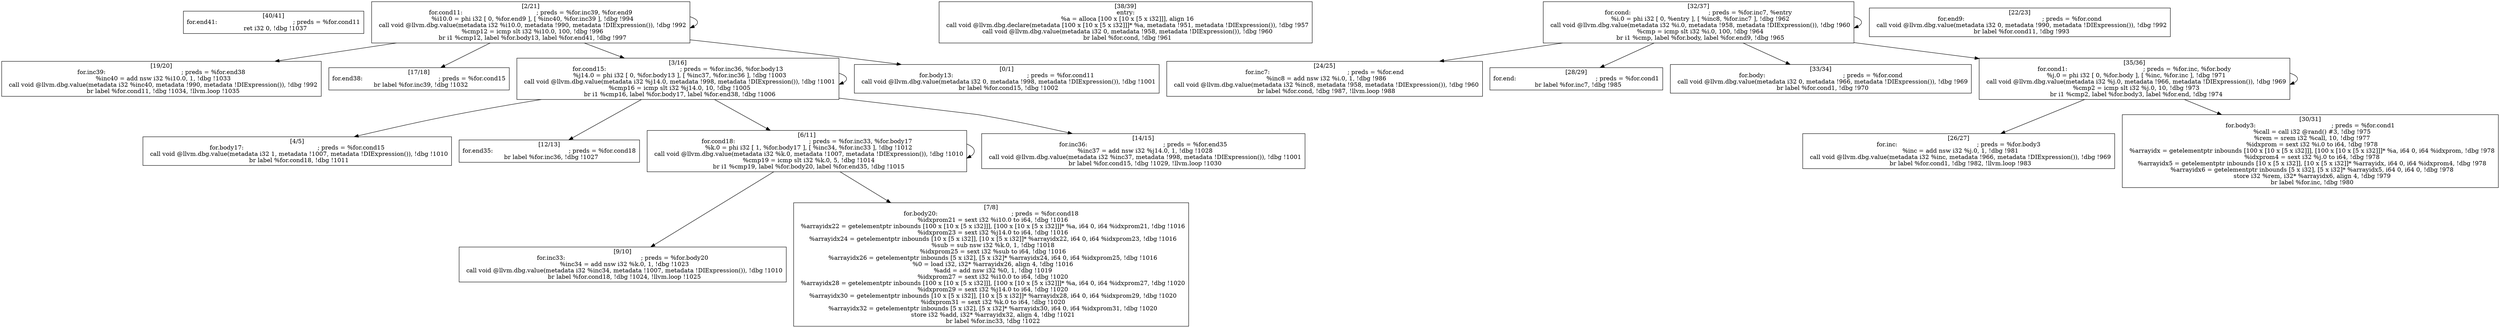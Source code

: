 
digraph G {


node46 [label="[40/41]
for.end41:                                        ; preds = %for.cond11
  ret i32 0, !dbg !1037
",shape=rectangle ]
node45 [label="[19/20]
for.inc39:                                        ; preds = %for.end38
  %inc40 = add nsw i32 %i10.0, 1, !dbg !1033
  call void @llvm.dbg.value(metadata i32 %inc40, metadata !990, metadata !DIExpression()), !dbg !992
  br label %for.cond11, !dbg !1034, !llvm.loop !1035
",shape=rectangle ]
node44 [label="[17/18]
for.end38:                                        ; preds = %for.cond15
  br label %for.inc39, !dbg !1032
",shape=rectangle ]
node42 [label="[38/39]
entry:
  %a = alloca [100 x [10 x [5 x i32]]], align 16
  call void @llvm.dbg.declare(metadata [100 x [10 x [5 x i32]]]* %a, metadata !951, metadata !DIExpression()), !dbg !957
  call void @llvm.dbg.value(metadata i32 0, metadata !958, metadata !DIExpression()), !dbg !960
  br label %for.cond, !dbg !961
",shape=rectangle ]
node29 [label="[24/25]
for.inc7:                                         ; preds = %for.end
  %inc8 = add nsw i32 %i.0, 1, !dbg !986
  call void @llvm.dbg.value(metadata i32 %inc8, metadata !958, metadata !DIExpression()), !dbg !960
  br label %for.cond, !dbg !987, !llvm.loop !988
",shape=rectangle ]
node33 [label="[4/5]
for.body17:                                       ; preds = %for.cond15
  call void @llvm.dbg.value(metadata i32 1, metadata !1007, metadata !DIExpression()), !dbg !1010
  br label %for.cond18, !dbg !1011
",shape=rectangle ]
node40 [label="[12/13]
for.end35:                                        ; preds = %for.cond18
  br label %for.inc36, !dbg !1027
",shape=rectangle ]
node28 [label="[22/23]
for.end9:                                         ; preds = %for.cond
  call void @llvm.dbg.value(metadata i32 0, metadata !990, metadata !DIExpression()), !dbg !992
  br label %for.cond11, !dbg !993
",shape=rectangle ]
node30 [label="[26/27]
for.inc:                                          ; preds = %for.body3
  %inc = add nsw i32 %j.0, 1, !dbg !981
  call void @llvm.dbg.value(metadata i32 %inc, metadata !966, metadata !DIExpression()), !dbg !969
  br label %for.cond1, !dbg !982, !llvm.loop !983
",shape=rectangle ]
node32 [label="[3/16]
for.cond15:                                       ; preds = %for.inc36, %for.body13
  %j14.0 = phi i32 [ 0, %for.body13 ], [ %inc37, %for.inc36 ], !dbg !1003
  call void @llvm.dbg.value(metadata i32 %j14.0, metadata !998, metadata !DIExpression()), !dbg !1001
  %cmp16 = icmp slt i32 %j14.0, 10, !dbg !1005
  br i1 %cmp16, label %for.body17, label %for.end38, !dbg !1006
",shape=rectangle ]
node38 [label="[9/10]
for.inc33:                                        ; preds = %for.body20
  %inc34 = add nsw i32 %k.0, 1, !dbg !1023
  call void @llvm.dbg.value(metadata i32 %inc34, metadata !1007, metadata !DIExpression()), !dbg !1010
  br label %for.cond18, !dbg !1024, !llvm.loop !1025
",shape=rectangle ]
node26 [label="[0/1]
for.body13:                                       ; preds = %for.cond11
  call void @llvm.dbg.value(metadata i32 0, metadata !998, metadata !DIExpression()), !dbg !1001
  br label %for.cond15, !dbg !1002
",shape=rectangle ]
node36 [label="[7/8]
for.body20:                                       ; preds = %for.cond18
  %idxprom21 = sext i32 %i10.0 to i64, !dbg !1016
  %arrayidx22 = getelementptr inbounds [100 x [10 x [5 x i32]]], [100 x [10 x [5 x i32]]]* %a, i64 0, i64 %idxprom21, !dbg !1016
  %idxprom23 = sext i32 %j14.0 to i64, !dbg !1016
  %arrayidx24 = getelementptr inbounds [10 x [5 x i32]], [10 x [5 x i32]]* %arrayidx22, i64 0, i64 %idxprom23, !dbg !1016
  %sub = sub nsw i32 %k.0, 1, !dbg !1018
  %idxprom25 = sext i32 %sub to i64, !dbg !1016
  %arrayidx26 = getelementptr inbounds [5 x i32], [5 x i32]* %arrayidx24, i64 0, i64 %idxprom25, !dbg !1016
  %0 = load i32, i32* %arrayidx26, align 4, !dbg !1016
  %add = add nsw i32 %0, 1, !dbg !1019
  %idxprom27 = sext i32 %i10.0 to i64, !dbg !1020
  %arrayidx28 = getelementptr inbounds [100 x [10 x [5 x i32]]], [100 x [10 x [5 x i32]]]* %a, i64 0, i64 %idxprom27, !dbg !1020
  %idxprom29 = sext i32 %j14.0 to i64, !dbg !1020
  %arrayidx30 = getelementptr inbounds [10 x [5 x i32]], [10 x [5 x i32]]* %arrayidx28, i64 0, i64 %idxprom29, !dbg !1020
  %idxprom31 = sext i32 %k.0 to i64, !dbg !1020
  %arrayidx32 = getelementptr inbounds [5 x i32], [5 x i32]* %arrayidx30, i64 0, i64 %idxprom31, !dbg !1020
  store i32 %add, i32* %arrayidx32, align 4, !dbg !1021
  br label %for.inc33, !dbg !1022
",shape=rectangle ]
node27 [label="[2/21]
for.cond11:                                       ; preds = %for.inc39, %for.end9
  %i10.0 = phi i32 [ 0, %for.end9 ], [ %inc40, %for.inc39 ], !dbg !994
  call void @llvm.dbg.value(metadata i32 %i10.0, metadata !990, metadata !DIExpression()), !dbg !992
  %cmp12 = icmp slt i32 %i10.0, 100, !dbg !996
  br i1 %cmp12, label %for.body13, label %for.end41, !dbg !997
",shape=rectangle ]
node34 [label="[30/31]
for.body3:                                        ; preds = %for.cond1
  %call = call i32 @rand() #3, !dbg !975
  %rem = srem i32 %call, 10, !dbg !977
  %idxprom = sext i32 %i.0 to i64, !dbg !978
  %arrayidx = getelementptr inbounds [100 x [10 x [5 x i32]]], [100 x [10 x [5 x i32]]]* %a, i64 0, i64 %idxprom, !dbg !978
  %idxprom4 = sext i32 %j.0 to i64, !dbg !978
  %arrayidx5 = getelementptr inbounds [10 x [5 x i32]], [10 x [5 x i32]]* %arrayidx, i64 0, i64 %idxprom4, !dbg !978
  %arrayidx6 = getelementptr inbounds [5 x i32], [5 x i32]* %arrayidx5, i64 0, i64 0, !dbg !978
  store i32 %rem, i32* %arrayidx6, align 4, !dbg !979
  br label %for.inc, !dbg !980
",shape=rectangle ]
node35 [label="[6/11]
for.cond18:                                       ; preds = %for.inc33, %for.body17
  %k.0 = phi i32 [ 1, %for.body17 ], [ %inc34, %for.inc33 ], !dbg !1012
  call void @llvm.dbg.value(metadata i32 %k.0, metadata !1007, metadata !DIExpression()), !dbg !1010
  %cmp19 = icmp slt i32 %k.0, 5, !dbg !1014
  br i1 %cmp19, label %for.body20, label %for.end35, !dbg !1015
",shape=rectangle ]
node31 [label="[28/29]
for.end:                                          ; preds = %for.cond1
  br label %for.inc7, !dbg !985
",shape=rectangle ]
node39 [label="[33/34]
for.body:                                         ; preds = %for.cond
  call void @llvm.dbg.value(metadata i32 0, metadata !966, metadata !DIExpression()), !dbg !969
  br label %for.cond1, !dbg !970
",shape=rectangle ]
node43 [label="[14/15]
for.inc36:                                        ; preds = %for.end35
  %inc37 = add nsw i32 %j14.0, 1, !dbg !1028
  call void @llvm.dbg.value(metadata i32 %inc37, metadata !998, metadata !DIExpression()), !dbg !1001
  br label %for.cond15, !dbg !1029, !llvm.loop !1030
",shape=rectangle ]
node37 [label="[32/37]
for.cond:                                         ; preds = %for.inc7, %entry
  %i.0 = phi i32 [ 0, %entry ], [ %inc8, %for.inc7 ], !dbg !962
  call void @llvm.dbg.value(metadata i32 %i.0, metadata !958, metadata !DIExpression()), !dbg !960
  %cmp = icmp slt i32 %i.0, 100, !dbg !964
  br i1 %cmp, label %for.body, label %for.end9, !dbg !965
",shape=rectangle ]
node41 [label="[35/36]
for.cond1:                                        ; preds = %for.inc, %for.body
  %j.0 = phi i32 [ 0, %for.body ], [ %inc, %for.inc ], !dbg !971
  call void @llvm.dbg.value(metadata i32 %j.0, metadata !966, metadata !DIExpression()), !dbg !969
  %cmp2 = icmp slt i32 %j.0, 10, !dbg !973
  br i1 %cmp2, label %for.body3, label %for.end, !dbg !974
",shape=rectangle ]

node32->node40 [ ]
node35->node35 [ ]
node32->node35 [ ]
node27->node45 [ ]
node27->node26 [ ]
node37->node39 [ ]
node41->node34 [ ]
node27->node27 [ ]
node37->node41 [ ]
node27->node44 [ ]
node35->node36 [ ]
node37->node31 [ ]
node37->node29 [ ]
node32->node32 [ ]
node41->node41 [ ]
node32->node33 [ ]
node41->node30 [ ]
node27->node32 [ ]
node32->node43 [ ]
node37->node37 [ ]
node35->node38 [ ]


}
